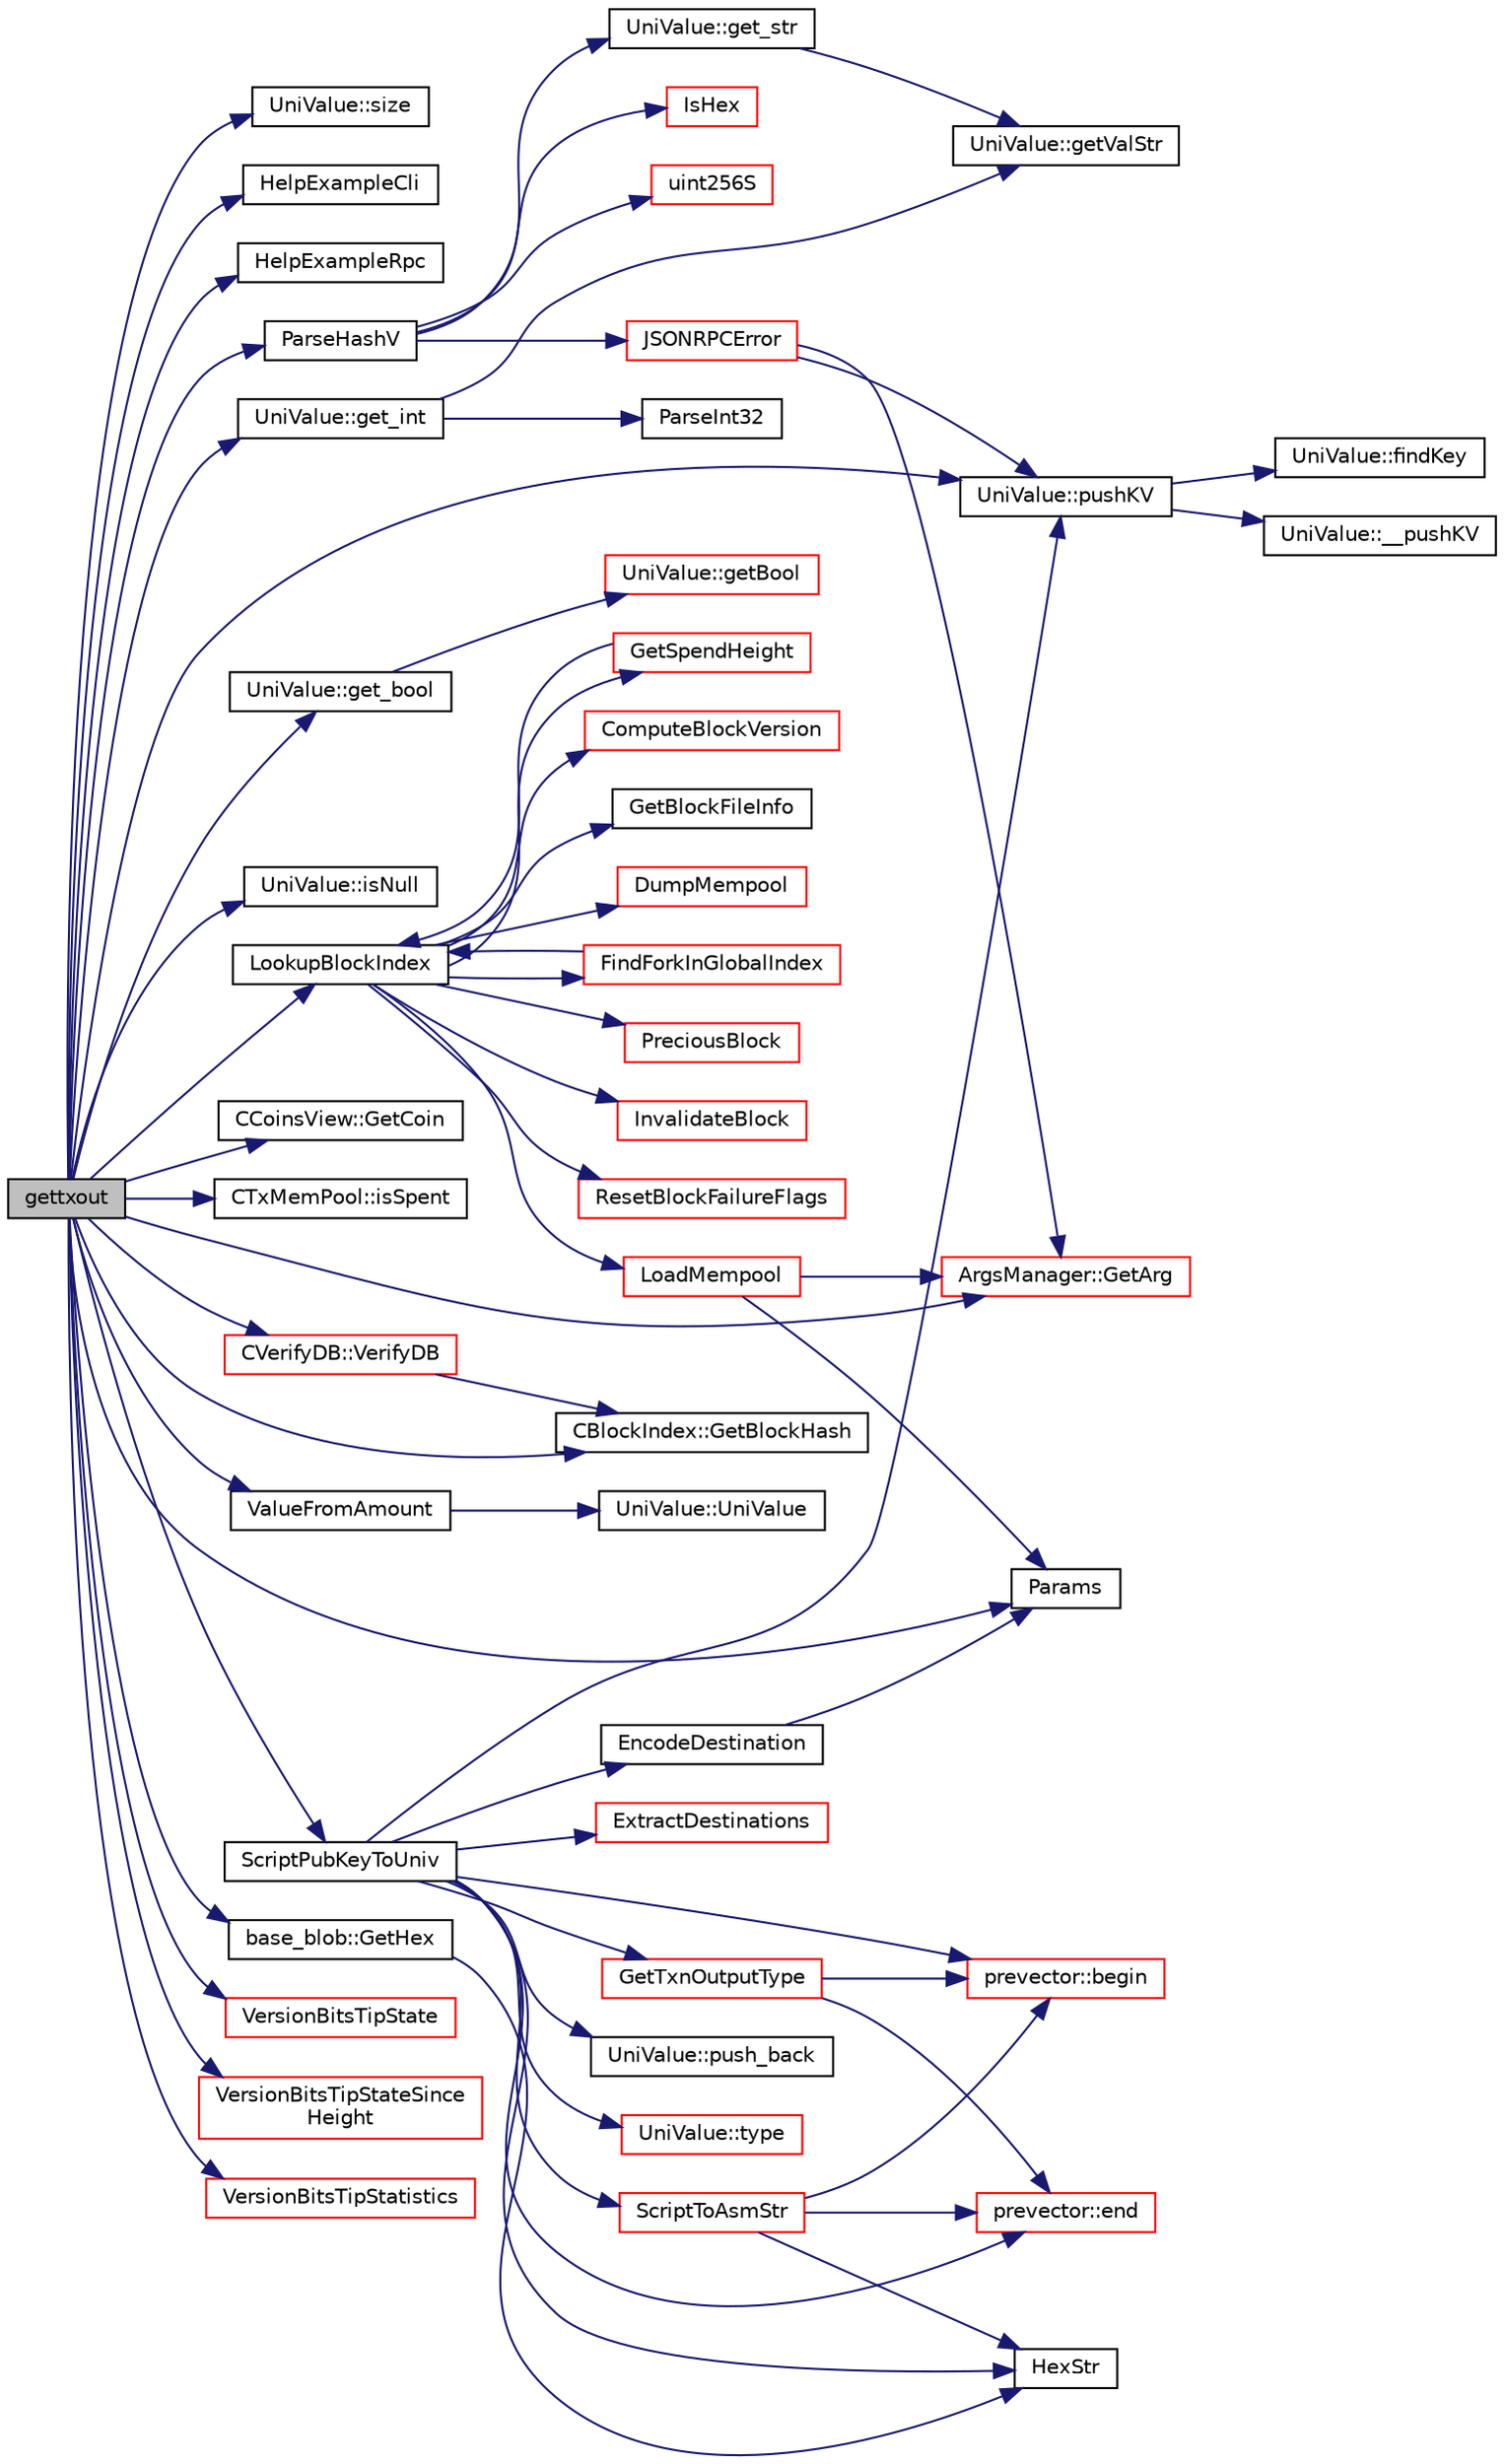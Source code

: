 digraph "gettxout"
{
  edge [fontname="Helvetica",fontsize="10",labelfontname="Helvetica",labelfontsize="10"];
  node [fontname="Helvetica",fontsize="10",shape=record];
  rankdir="LR";
  Node1 [label="gettxout",height=0.2,width=0.4,color="black", fillcolor="grey75", style="filled", fontcolor="black"];
  Node1 -> Node2 [color="midnightblue",fontsize="10",style="solid",fontname="Helvetica"];
  Node2 [label="UniValue::size",height=0.2,width=0.4,color="black", fillcolor="white", style="filled",URL="$class_uni_value.html#a61ee4ef0fa78da6d936dddf408a51a13"];
  Node1 -> Node3 [color="midnightblue",fontsize="10",style="solid",fontname="Helvetica"];
  Node3 [label="HelpExampleCli",height=0.2,width=0.4,color="black", fillcolor="white", style="filled",URL="$server_8cpp.html#a26bafe3d526ee8cbc84b3c0b0dc3a43b"];
  Node1 -> Node4 [color="midnightblue",fontsize="10",style="solid",fontname="Helvetica"];
  Node4 [label="HelpExampleRpc",height=0.2,width=0.4,color="black", fillcolor="white", style="filled",URL="$server_8cpp.html#a9ef4f8fb114508ceb861a0e8c3e0d26e"];
  Node1 -> Node5 [color="midnightblue",fontsize="10",style="solid",fontname="Helvetica"];
  Node5 [label="ParseHashV",height=0.2,width=0.4,color="black", fillcolor="white", style="filled",URL="$server_8cpp.html#adb231eaeb57d26011655ee8aaa5315e2",tooltip="Utilities: convert hex-encoded Values (throws error if not hex). "];
  Node5 -> Node6 [color="midnightblue",fontsize="10",style="solid",fontname="Helvetica"];
  Node6 [label="UniValue::get_str",height=0.2,width=0.4,color="black", fillcolor="white", style="filled",URL="$class_uni_value.html#a9f69bbd4ccf8d083934cbb510c039cef"];
  Node6 -> Node7 [color="midnightblue",fontsize="10",style="solid",fontname="Helvetica"];
  Node7 [label="UniValue::getValStr",height=0.2,width=0.4,color="black", fillcolor="white", style="filled",URL="$class_uni_value.html#ae8e17c2a90b668d0771a0523d70cd70d"];
  Node5 -> Node8 [color="midnightblue",fontsize="10",style="solid",fontname="Helvetica"];
  Node8 [label="JSONRPCError",height=0.2,width=0.4,color="red", fillcolor="white", style="filled",URL="$rpc_2protocol_8cpp.html#a40b75d3d265c4a2e1d5fe3e129743884"];
  Node8 -> Node9 [color="midnightblue",fontsize="10",style="solid",fontname="Helvetica"];
  Node9 [label="UniValue::pushKV",height=0.2,width=0.4,color="black", fillcolor="white", style="filled",URL="$class_uni_value.html#abab649c2dbd593233de6364254456026"];
  Node9 -> Node10 [color="midnightblue",fontsize="10",style="solid",fontname="Helvetica"];
  Node10 [label="UniValue::findKey",height=0.2,width=0.4,color="black", fillcolor="white", style="filled",URL="$class_uni_value.html#a0b2da6f10943e899d304a28ef1a12094"];
  Node9 -> Node11 [color="midnightblue",fontsize="10",style="solid",fontname="Helvetica"];
  Node11 [label="UniValue::__pushKV",height=0.2,width=0.4,color="black", fillcolor="white", style="filled",URL="$class_uni_value.html#a505a2087cb7d9ee51d24a97a5cc7910c"];
  Node8 -> Node12 [color="midnightblue",fontsize="10",style="solid",fontname="Helvetica"];
  Node12 [label="ArgsManager::GetArg",height=0.2,width=0.4,color="red", fillcolor="white", style="filled",URL="$class_args_manager.html#a565c101a8d753ca2d71c7069a9d411c1",tooltip="Return string argument or default value. "];
  Node5 -> Node13 [color="midnightblue",fontsize="10",style="solid",fontname="Helvetica"];
  Node13 [label="IsHex",height=0.2,width=0.4,color="red", fillcolor="white", style="filled",URL="$strencodings_8cpp.html#a9f23401f4b871ed693f7a96a9ba40c58"];
  Node5 -> Node14 [color="midnightblue",fontsize="10",style="solid",fontname="Helvetica"];
  Node14 [label="uint256S",height=0.2,width=0.4,color="red", fillcolor="white", style="filled",URL="$uint256_8h.html#a52e679560cc1ebf68f878ed69e38f259"];
  Node1 -> Node15 [color="midnightblue",fontsize="10",style="solid",fontname="Helvetica"];
  Node15 [label="UniValue::get_int",height=0.2,width=0.4,color="black", fillcolor="white", style="filled",URL="$class_uni_value.html#ad22273eb84c91fff70a61ad11faa7121"];
  Node15 -> Node16 [color="midnightblue",fontsize="10",style="solid",fontname="Helvetica"];
  Node16 [label="ParseInt32",height=0.2,width=0.4,color="black", fillcolor="white", style="filled",URL="$strencodings_8cpp.html#a880a215d9e931432b095084c756a49bb",tooltip="Convert string to signed 32-bit integer with strict parse error feedback. "];
  Node15 -> Node7 [color="midnightblue",fontsize="10",style="solid",fontname="Helvetica"];
  Node1 -> Node17 [color="midnightblue",fontsize="10",style="solid",fontname="Helvetica"];
  Node17 [label="UniValue::isNull",height=0.2,width=0.4,color="black", fillcolor="white", style="filled",URL="$class_uni_value.html#a70c4bfad8015106cc480042462f413c1"];
  Node1 -> Node18 [color="midnightblue",fontsize="10",style="solid",fontname="Helvetica"];
  Node18 [label="UniValue::get_bool",height=0.2,width=0.4,color="black", fillcolor="white", style="filled",URL="$class_uni_value.html#a05cba948c8295915ae7b36493d2ee4e6"];
  Node18 -> Node19 [color="midnightblue",fontsize="10",style="solid",fontname="Helvetica"];
  Node19 [label="UniValue::getBool",height=0.2,width=0.4,color="red", fillcolor="white", style="filled",URL="$class_uni_value.html#ab28e9956f511cfe0db77e41cd6e488f3"];
  Node1 -> Node20 [color="midnightblue",fontsize="10",style="solid",fontname="Helvetica"];
  Node20 [label="CCoinsView::GetCoin",height=0.2,width=0.4,color="black", fillcolor="white", style="filled",URL="$class_c_coins_view.html#a427577487b58b9ae75955cdc1bf4feec",tooltip="Retrieve the Coin (unspent transaction output) for a given outpoint. "];
  Node1 -> Node21 [color="midnightblue",fontsize="10",style="solid",fontname="Helvetica"];
  Node21 [label="CTxMemPool::isSpent",height=0.2,width=0.4,color="black", fillcolor="white", style="filled",URL="$class_c_tx_mem_pool.html#a9518699fc2b9eba6713ffaa4d810e10a"];
  Node1 -> Node22 [color="midnightblue",fontsize="10",style="solid",fontname="Helvetica"];
  Node22 [label="LookupBlockIndex",height=0.2,width=0.4,color="black", fillcolor="white", style="filled",URL="$validation_8h.html#a9d9b2d3b31edbd48ce62f4e2a73cc04c"];
  Node22 -> Node23 [color="midnightblue",fontsize="10",style="solid",fontname="Helvetica"];
  Node23 [label="FindForkInGlobalIndex",height=0.2,width=0.4,color="red", fillcolor="white", style="filled",URL="$validation_8h.html#a8bc0d7a6f1e3a0d1f11f0ccad16efcf7",tooltip="Find the last common block between the parameter chain and a locator. "];
  Node23 -> Node22 [color="midnightblue",fontsize="10",style="solid",fontname="Helvetica"];
  Node22 -> Node24 [color="midnightblue",fontsize="10",style="solid",fontname="Helvetica"];
  Node24 [label="PreciousBlock",height=0.2,width=0.4,color="red", fillcolor="white", style="filled",URL="$validation_8h.html#a3f8adbd1749f9d3a146cfc3658dd649b",tooltip="Mark a block as precious and reorganize. "];
  Node22 -> Node25 [color="midnightblue",fontsize="10",style="solid",fontname="Helvetica"];
  Node25 [label="InvalidateBlock",height=0.2,width=0.4,color="red", fillcolor="white", style="filled",URL="$validation_8h.html#adf70cddb5b3b3218a7f22da08dc4a456",tooltip="Mark a block as invalid. "];
  Node22 -> Node26 [color="midnightblue",fontsize="10",style="solid",fontname="Helvetica"];
  Node26 [label="ResetBlockFailureFlags",height=0.2,width=0.4,color="red", fillcolor="white", style="filled",URL="$validation_8h.html#a8b3ab8d9e8e4e6c3b98c4a77623c924c",tooltip="Remove invalidity status from a block and its descendants. "];
  Node22 -> Node27 [color="midnightblue",fontsize="10",style="solid",fontname="Helvetica"];
  Node27 [label="GetSpendHeight",height=0.2,width=0.4,color="red", fillcolor="white", style="filled",URL="$validation_8h.html#ada1eab9ccd84d9a98f598eba9bd35330",tooltip="Return the spend height, which is one more than the inputs.GetBestBlock(). "];
  Node27 -> Node22 [color="midnightblue",fontsize="10",style="solid",fontname="Helvetica"];
  Node22 -> Node28 [color="midnightblue",fontsize="10",style="solid",fontname="Helvetica"];
  Node28 [label="ComputeBlockVersion",height=0.2,width=0.4,color="red", fillcolor="white", style="filled",URL="$validation_8h.html#a0657e7220e2c33df7a210032ca61b7fe",tooltip="Determine what nVersion a new block should use. "];
  Node22 -> Node29 [color="midnightblue",fontsize="10",style="solid",fontname="Helvetica"];
  Node29 [label="GetBlockFileInfo",height=0.2,width=0.4,color="black", fillcolor="white", style="filled",URL="$validation_8h.html#a7725a9cdef7f65f84b084d43b4a312ef",tooltip="Get block file info entry for one block file. "];
  Node22 -> Node30 [color="midnightblue",fontsize="10",style="solid",fontname="Helvetica"];
  Node30 [label="DumpMempool",height=0.2,width=0.4,color="red", fillcolor="white", style="filled",URL="$validation_8h.html#a4b0f164432912c7b1b0e3535c13ad01c",tooltip="Dump the mempool to disk. "];
  Node22 -> Node31 [color="midnightblue",fontsize="10",style="solid",fontname="Helvetica"];
  Node31 [label="LoadMempool",height=0.2,width=0.4,color="red", fillcolor="white", style="filled",URL="$validation_8h.html#adea951730b49ef41e5390df5be8d3f1b",tooltip="Load the mempool from disk. "];
  Node31 -> Node32 [color="midnightblue",fontsize="10",style="solid",fontname="Helvetica"];
  Node32 [label="Params",height=0.2,width=0.4,color="black", fillcolor="white", style="filled",URL="$chainparams_8cpp.html#ace5c5b706d71a324a417dd2db394fd4a",tooltip="Return the currently selected parameters. "];
  Node31 -> Node12 [color="midnightblue",fontsize="10",style="solid",fontname="Helvetica"];
  Node1 -> Node9 [color="midnightblue",fontsize="10",style="solid",fontname="Helvetica"];
  Node1 -> Node33 [color="midnightblue",fontsize="10",style="solid",fontname="Helvetica"];
  Node33 [label="CBlockIndex::GetBlockHash",height=0.2,width=0.4,color="black", fillcolor="white", style="filled",URL="$class_c_block_index.html#ab843ef9b8b0a0193ec3a5c24738e484f"];
  Node1 -> Node34 [color="midnightblue",fontsize="10",style="solid",fontname="Helvetica"];
  Node34 [label="base_blob::GetHex",height=0.2,width=0.4,color="black", fillcolor="white", style="filled",URL="$classbase__blob.html#a9541747b1f91f9469ac0aff90665bd32"];
  Node34 -> Node35 [color="midnightblue",fontsize="10",style="solid",fontname="Helvetica"];
  Node35 [label="HexStr",height=0.2,width=0.4,color="black", fillcolor="white", style="filled",URL="$strencodings_8h.html#af003e10d5d34c3271ca57ec79059a5ae"];
  Node1 -> Node36 [color="midnightblue",fontsize="10",style="solid",fontname="Helvetica"];
  Node36 [label="ValueFromAmount",height=0.2,width=0.4,color="black", fillcolor="white", style="filled",URL="$core__io_8h.html#a513e384f1d458abddd1bf9be05125947"];
  Node36 -> Node37 [color="midnightblue",fontsize="10",style="solid",fontname="Helvetica"];
  Node37 [label="UniValue::UniValue",height=0.2,width=0.4,color="black", fillcolor="white", style="filled",URL="$class_uni_value.html#aa554610302e7e028dcdc78dcdf87d410"];
  Node1 -> Node38 [color="midnightblue",fontsize="10",style="solid",fontname="Helvetica"];
  Node38 [label="ScriptPubKeyToUniv",height=0.2,width=0.4,color="black", fillcolor="white", style="filled",URL="$core__io_8h.html#a4a51bf7268adbdcd58e7af445ea4db61"];
  Node38 -> Node39 [color="midnightblue",fontsize="10",style="solid",fontname="Helvetica"];
  Node39 [label="UniValue::type",height=0.2,width=0.4,color="red", fillcolor="white", style="filled",URL="$class_uni_value.html#aa9c595a1e1a560e35eff5e8b6d8d859a"];
  Node38 -> Node9 [color="midnightblue",fontsize="10",style="solid",fontname="Helvetica"];
  Node38 -> Node40 [color="midnightblue",fontsize="10",style="solid",fontname="Helvetica"];
  Node40 [label="ScriptToAsmStr",height=0.2,width=0.4,color="red", fillcolor="white", style="filled",URL="$core__write_8cpp.html#accaf6e3c14d2f3045f85984aa9cec2c8",tooltip="Create the assembly string representation of a CScript object. "];
  Node40 -> Node41 [color="midnightblue",fontsize="10",style="solid",fontname="Helvetica"];
  Node41 [label="prevector::begin",height=0.2,width=0.4,color="red", fillcolor="white", style="filled",URL="$classprevector.html#aa9210cbe708412a70868d6e0bca844c9"];
  Node40 -> Node42 [color="midnightblue",fontsize="10",style="solid",fontname="Helvetica"];
  Node42 [label="prevector::end",height=0.2,width=0.4,color="red", fillcolor="white", style="filled",URL="$classprevector.html#aab7f6e13a3cac85cc340fc6b90c5365c"];
  Node40 -> Node35 [color="midnightblue",fontsize="10",style="solid",fontname="Helvetica"];
  Node38 -> Node35 [color="midnightblue",fontsize="10",style="solid",fontname="Helvetica"];
  Node38 -> Node41 [color="midnightblue",fontsize="10",style="solid",fontname="Helvetica"];
  Node38 -> Node42 [color="midnightblue",fontsize="10",style="solid",fontname="Helvetica"];
  Node38 -> Node43 [color="midnightblue",fontsize="10",style="solid",fontname="Helvetica"];
  Node43 [label="ExtractDestinations",height=0.2,width=0.4,color="red", fillcolor="white", style="filled",URL="$standard_8cpp.html#a49e36ddce090cc66aba405c0755c8be7",tooltip="Parse a standard scriptPubKey with one or more destination addresses. "];
  Node38 -> Node44 [color="midnightblue",fontsize="10",style="solid",fontname="Helvetica"];
  Node44 [label="GetTxnOutputType",height=0.2,width=0.4,color="red", fillcolor="white", style="filled",URL="$standard_8cpp.html#a998a2df1a42dc68c4cffa9933aa713c2",tooltip="Get the name of a txnouttype as a C string, or nullptr if unknown. "];
  Node44 -> Node41 [color="midnightblue",fontsize="10",style="solid",fontname="Helvetica"];
  Node44 -> Node42 [color="midnightblue",fontsize="10",style="solid",fontname="Helvetica"];
  Node38 -> Node45 [color="midnightblue",fontsize="10",style="solid",fontname="Helvetica"];
  Node45 [label="UniValue::push_back",height=0.2,width=0.4,color="black", fillcolor="white", style="filled",URL="$class_uni_value.html#a944cd1b59b040cd24c9f46b55a68d49a"];
  Node38 -> Node46 [color="midnightblue",fontsize="10",style="solid",fontname="Helvetica"];
  Node46 [label="EncodeDestination",height=0.2,width=0.4,color="black", fillcolor="white", style="filled",URL="$key__io_8cpp.html#a69b845c325e6bf516251cd3a67fe1df7"];
  Node46 -> Node32 [color="midnightblue",fontsize="10",style="solid",fontname="Helvetica"];
  Node1 -> Node12 [color="midnightblue",fontsize="10",style="solid",fontname="Helvetica"];
  Node1 -> Node47 [color="midnightblue",fontsize="10",style="solid",fontname="Helvetica"];
  Node47 [label="CVerifyDB::VerifyDB",height=0.2,width=0.4,color="red", fillcolor="white", style="filled",URL="$class_c_verify_d_b.html#af12e07230f20d23cf01d417d0e785c49"];
  Node47 -> Node33 [color="midnightblue",fontsize="10",style="solid",fontname="Helvetica"];
  Node1 -> Node32 [color="midnightblue",fontsize="10",style="solid",fontname="Helvetica"];
  Node1 -> Node48 [color="midnightblue",fontsize="10",style="solid",fontname="Helvetica"];
  Node48 [label="VersionBitsTipState",height=0.2,width=0.4,color="red", fillcolor="white", style="filled",URL="$validation_8cpp.html#aa94e6fe0feee1012d0865e1f5294d2ed",tooltip="Get the BIP9 state for a given deployment at the current tip. "];
  Node1 -> Node49 [color="midnightblue",fontsize="10",style="solid",fontname="Helvetica"];
  Node49 [label="VersionBitsTipStateSince\lHeight",height=0.2,width=0.4,color="red", fillcolor="white", style="filled",URL="$validation_8cpp.html#ac96fbd2931c7ebea9d4041cb9eb93413",tooltip="Get the block height at which the BIP9 deployment switched into the state for the block building on t..."];
  Node1 -> Node50 [color="midnightblue",fontsize="10",style="solid",fontname="Helvetica"];
  Node50 [label="VersionBitsTipStatistics",height=0.2,width=0.4,color="red", fillcolor="white", style="filled",URL="$validation_8cpp.html#a152aa35cceda8e10042cdb2d1e6c3370",tooltip="Get the numerical statistics for the BIP9 state for a given deployment at the current tip..."];
}
